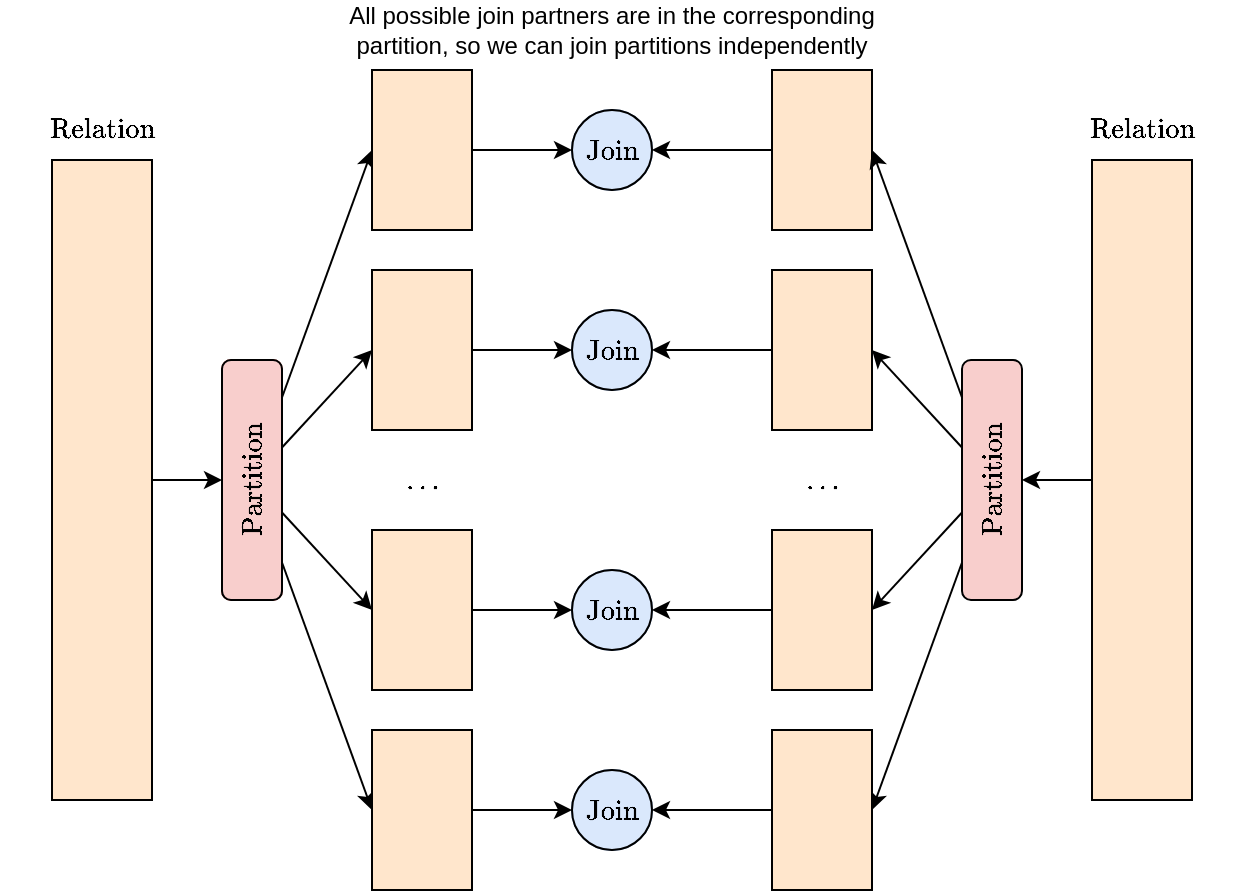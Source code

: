 <mxfile version="20.3.0" type="device"><diagram id="U-RrbLY_qbttS_rK7r1F" name="Page-1"><mxGraphModel dx="918" dy="1942" grid="1" gridSize="10" guides="1" tooltips="1" connect="1" arrows="1" fold="1" page="1" pageScale="1" pageWidth="827" pageHeight="1169" math="1" shadow="0"><root><mxCell id="0"/><mxCell id="1" parent="0"/><mxCell id="uCTUEcNzYWifnU7FAM1--35" style="edgeStyle=orthogonalEdgeStyle;rounded=0;orthogonalLoop=1;jettySize=auto;html=1;exitX=1;exitY=0.5;exitDx=0;exitDy=0;entryX=0.5;entryY=0;entryDx=0;entryDy=0;" parent="1" source="uCTUEcNzYWifnU7FAM1--1" target="uCTUEcNzYWifnU7FAM1--34" edge="1"><mxGeometry relative="1" as="geometry"/></mxCell><mxCell id="uCTUEcNzYWifnU7FAM1--1" value="" style="rounded=0;whiteSpace=wrap;html=1;fillColor=#ffe6cc;strokeColor=#d79b00;" parent="1" vertex="1"><mxGeometry x="40" y="55" width="50" height="320" as="geometry"/></mxCell><mxCell id="uCTUEcNzYWifnU7FAM1--23" style="edgeStyle=orthogonalEdgeStyle;rounded=0;orthogonalLoop=1;jettySize=auto;html=1;exitX=1;exitY=0.5;exitDx=0;exitDy=0;entryX=0;entryY=0.5;entryDx=0;entryDy=0;" parent="1" source="uCTUEcNzYWifnU7FAM1--2" target="uCTUEcNzYWifnU7FAM1--21" edge="1"><mxGeometry relative="1" as="geometry"/></mxCell><mxCell id="uCTUEcNzYWifnU7FAM1--2" value="" style="rounded=0;whiteSpace=wrap;html=1;fillColor=#ffe6cc;strokeColor=#d79b00;" parent="1" vertex="1"><mxGeometry x="200" y="10" width="50" height="80" as="geometry"/></mxCell><mxCell id="uCTUEcNzYWifnU7FAM1--19" style="edgeStyle=orthogonalEdgeStyle;rounded=0;orthogonalLoop=1;jettySize=auto;html=1;exitX=1;exitY=0.5;exitDx=0;exitDy=0;entryX=0;entryY=0.5;entryDx=0;entryDy=0;" parent="1" source="uCTUEcNzYWifnU7FAM1--3" target="uCTUEcNzYWifnU7FAM1--18" edge="1"><mxGeometry relative="1" as="geometry"/></mxCell><mxCell id="uCTUEcNzYWifnU7FAM1--3" value="" style="rounded=0;whiteSpace=wrap;html=1;fillColor=#ffe6cc;strokeColor=#d79b00;" parent="1" vertex="1"><mxGeometry x="200" y="110" width="50" height="80" as="geometry"/></mxCell><mxCell id="uCTUEcNzYWifnU7FAM1--13" style="edgeStyle=orthogonalEdgeStyle;rounded=0;orthogonalLoop=1;jettySize=auto;html=1;exitX=1;exitY=0.5;exitDx=0;exitDy=0;entryX=0;entryY=0.5;entryDx=0;entryDy=0;" parent="1" source="uCTUEcNzYWifnU7FAM1--5" target="uCTUEcNzYWifnU7FAM1--12" edge="1"><mxGeometry relative="1" as="geometry"/></mxCell><mxCell id="uCTUEcNzYWifnU7FAM1--5" value="" style="rounded=0;whiteSpace=wrap;html=1;fillColor=#ffe6cc;strokeColor=#d79b00;" parent="1" vertex="1"><mxGeometry x="200" y="240" width="50" height="80" as="geometry"/></mxCell><mxCell id="uCTUEcNzYWifnU7FAM1--22" style="edgeStyle=orthogonalEdgeStyle;rounded=0;orthogonalLoop=1;jettySize=auto;html=1;exitX=0;exitY=0.5;exitDx=0;exitDy=0;entryX=1;entryY=0.5;entryDx=0;entryDy=0;" parent="1" source="uCTUEcNzYWifnU7FAM1--6" target="uCTUEcNzYWifnU7FAM1--21" edge="1"><mxGeometry relative="1" as="geometry"/></mxCell><mxCell id="uCTUEcNzYWifnU7FAM1--6" value="" style="rounded=0;whiteSpace=wrap;html=1;fillColor=#ffe6cc;strokeColor=default;" parent="1" vertex="1"><mxGeometry x="400" y="10" width="50" height="80" as="geometry"/></mxCell><mxCell id="uCTUEcNzYWifnU7FAM1--20" style="edgeStyle=orthogonalEdgeStyle;rounded=0;orthogonalLoop=1;jettySize=auto;html=1;exitX=0;exitY=0.5;exitDx=0;exitDy=0;entryX=1;entryY=0.5;entryDx=0;entryDy=0;" parent="1" source="uCTUEcNzYWifnU7FAM1--7" target="uCTUEcNzYWifnU7FAM1--18" edge="1"><mxGeometry relative="1" as="geometry"/></mxCell><mxCell id="uCTUEcNzYWifnU7FAM1--7" value="" style="rounded=0;whiteSpace=wrap;html=1;fillColor=#ffe6cc;strokeColor=default;" parent="1" vertex="1"><mxGeometry x="400" y="110" width="50" height="80" as="geometry"/></mxCell><mxCell id="uCTUEcNzYWifnU7FAM1--14" style="edgeStyle=orthogonalEdgeStyle;rounded=0;orthogonalLoop=1;jettySize=auto;html=1;exitX=0;exitY=0.5;exitDx=0;exitDy=0;entryX=1;entryY=0.5;entryDx=0;entryDy=0;" parent="1" source="uCTUEcNzYWifnU7FAM1--9" target="uCTUEcNzYWifnU7FAM1--12" edge="1"><mxGeometry relative="1" as="geometry"/></mxCell><mxCell id="uCTUEcNzYWifnU7FAM1--9" value="" style="rounded=0;whiteSpace=wrap;html=1;fillColor=#ffe6cc;strokeColor=default;" parent="1" vertex="1"><mxGeometry x="400" y="240" width="50" height="80" as="geometry"/></mxCell><mxCell id="uCTUEcNzYWifnU7FAM1--42" style="edgeStyle=none;rounded=0;orthogonalLoop=1;jettySize=auto;html=1;exitX=0;exitY=0.5;exitDx=0;exitDy=0;entryX=0.5;entryY=1;entryDx=0;entryDy=0;" parent="1" source="uCTUEcNzYWifnU7FAM1--10" target="uCTUEcNzYWifnU7FAM1--41" edge="1"><mxGeometry relative="1" as="geometry"/></mxCell><mxCell id="uCTUEcNzYWifnU7FAM1--10" value="" style="rounded=0;whiteSpace=wrap;html=1;fillColor=#ffe6cc;strokeColor=default;" parent="1" vertex="1"><mxGeometry x="560" y="55" width="50" height="320" as="geometry"/></mxCell><mxCell id="uCTUEcNzYWifnU7FAM1--12" value="$$\text{Join}$$" style="ellipse;whiteSpace=wrap;html=1;aspect=fixed;fillColor=#dae8fc;strokeColor=#6c8ebf;" parent="1" vertex="1"><mxGeometry x="300" y="260" width="40" height="40" as="geometry"/></mxCell><mxCell id="uCTUEcNzYWifnU7FAM1--18" value="$$\text{Join}$$" style="ellipse;whiteSpace=wrap;html=1;aspect=fixed;fillColor=#dae8fc;strokeColor=#6c8ebf;" parent="1" vertex="1"><mxGeometry x="300" y="130" width="40" height="40" as="geometry"/></mxCell><mxCell id="uCTUEcNzYWifnU7FAM1--21" value="$$\text{Join}$$" style="ellipse;whiteSpace=wrap;html=1;aspect=fixed;fillColor=#dae8fc;strokeColor=#6c8ebf;" parent="1" vertex="1"><mxGeometry x="300" y="30" width="40" height="40" as="geometry"/></mxCell><mxCell id="uCTUEcNzYWifnU7FAM1--36" style="rounded=0;orthogonalLoop=1;jettySize=auto;html=1;entryX=0;entryY=0.5;entryDx=0;entryDy=0;" parent="1" source="uCTUEcNzYWifnU7FAM1--34" target="uCTUEcNzYWifnU7FAM1--5" edge="1"><mxGeometry relative="1" as="geometry"/></mxCell><mxCell id="uCTUEcNzYWifnU7FAM1--39" style="edgeStyle=none;rounded=0;orthogonalLoop=1;jettySize=auto;html=1;entryX=0;entryY=0.5;entryDx=0;entryDy=0;" parent="1" source="uCTUEcNzYWifnU7FAM1--34" target="uCTUEcNzYWifnU7FAM1--3" edge="1"><mxGeometry relative="1" as="geometry"/></mxCell><mxCell id="uCTUEcNzYWifnU7FAM1--40" style="edgeStyle=none;rounded=0;orthogonalLoop=1;jettySize=auto;html=1;entryX=0;entryY=0.5;entryDx=0;entryDy=0;" parent="1" source="uCTUEcNzYWifnU7FAM1--34" target="uCTUEcNzYWifnU7FAM1--2" edge="1"><mxGeometry relative="1" as="geometry"/></mxCell><mxCell id="uCTUEcNzYWifnU7FAM1--53" style="edgeStyle=none;rounded=0;orthogonalLoop=1;jettySize=auto;html=1;entryX=0;entryY=0.5;entryDx=0;entryDy=0;" parent="1" source="uCTUEcNzYWifnU7FAM1--34" target="uCTUEcNzYWifnU7FAM1--49" edge="1"><mxGeometry relative="1" as="geometry"/></mxCell><mxCell id="uCTUEcNzYWifnU7FAM1--34" value="$$\text{Partition}$$" style="rounded=1;whiteSpace=wrap;html=1;rotation=-90;fillColor=#f8cecc;strokeColor=#b85450;" parent="1" vertex="1"><mxGeometry x="80" y="200" width="120" height="30" as="geometry"/></mxCell><mxCell id="uCTUEcNzYWifnU7FAM1--43" style="edgeStyle=none;rounded=0;orthogonalLoop=1;jettySize=auto;html=1;entryX=1;entryY=0.5;entryDx=0;entryDy=0;" parent="1" source="uCTUEcNzYWifnU7FAM1--41" target="uCTUEcNzYWifnU7FAM1--7" edge="1"><mxGeometry relative="1" as="geometry"/></mxCell><mxCell id="uCTUEcNzYWifnU7FAM1--44" style="edgeStyle=none;rounded=0;orthogonalLoop=1;jettySize=auto;html=1;entryX=1;entryY=0.5;entryDx=0;entryDy=0;" parent="1" source="uCTUEcNzYWifnU7FAM1--41" target="uCTUEcNzYWifnU7FAM1--6" edge="1"><mxGeometry relative="1" as="geometry"><mxPoint x="480" y="170" as="sourcePoint"/></mxGeometry></mxCell><mxCell id="uCTUEcNzYWifnU7FAM1--45" style="edgeStyle=none;rounded=0;orthogonalLoop=1;jettySize=auto;html=1;entryX=1;entryY=0.5;entryDx=0;entryDy=0;" parent="1" source="uCTUEcNzYWifnU7FAM1--41" target="uCTUEcNzYWifnU7FAM1--9" edge="1"><mxGeometry relative="1" as="geometry"/></mxCell><mxCell id="uCTUEcNzYWifnU7FAM1--54" style="edgeStyle=none;rounded=0;orthogonalLoop=1;jettySize=auto;html=1;entryX=1;entryY=0.5;entryDx=0;entryDy=0;" parent="1" source="uCTUEcNzYWifnU7FAM1--41" target="uCTUEcNzYWifnU7FAM1--51" edge="1"><mxGeometry relative="1" as="geometry"/></mxCell><mxCell id="uCTUEcNzYWifnU7FAM1--41" value="$$\text{Partition}$$" style="rounded=1;whiteSpace=wrap;html=1;rotation=-90;fillColor=#f8cecc;strokeColor=default;" parent="1" vertex="1"><mxGeometry x="450" y="200" width="120" height="30" as="geometry"/></mxCell><mxCell id="uCTUEcNzYWifnU7FAM1--46" value="$$\dots$$" style="text;html=1;strokeColor=none;fillColor=none;align=center;verticalAlign=middle;whiteSpace=wrap;rounded=0;" parent="1" vertex="1"><mxGeometry x="195" y="200" width="60" height="30" as="geometry"/></mxCell><mxCell id="uCTUEcNzYWifnU7FAM1--47" value="$$\dots$$" style="text;html=1;strokeColor=none;fillColor=none;align=center;verticalAlign=middle;whiteSpace=wrap;rounded=0;" parent="1" vertex="1"><mxGeometry x="395" y="200" width="60" height="30" as="geometry"/></mxCell><mxCell id="uCTUEcNzYWifnU7FAM1--48" style="edgeStyle=orthogonalEdgeStyle;rounded=0;orthogonalLoop=1;jettySize=auto;html=1;exitX=1;exitY=0.5;exitDx=0;exitDy=0;entryX=0;entryY=0.5;entryDx=0;entryDy=0;" parent="1" source="uCTUEcNzYWifnU7FAM1--49" target="uCTUEcNzYWifnU7FAM1--52" edge="1"><mxGeometry relative="1" as="geometry"/></mxCell><mxCell id="uCTUEcNzYWifnU7FAM1--49" value="" style="rounded=0;whiteSpace=wrap;html=1;fillColor=#ffe6cc;strokeColor=#d79b00;" parent="1" vertex="1"><mxGeometry x="200" y="340" width="50" height="80" as="geometry"/></mxCell><mxCell id="uCTUEcNzYWifnU7FAM1--50" style="edgeStyle=orthogonalEdgeStyle;rounded=0;orthogonalLoop=1;jettySize=auto;html=1;exitX=0;exitY=0.5;exitDx=0;exitDy=0;entryX=1;entryY=0.5;entryDx=0;entryDy=0;" parent="1" source="uCTUEcNzYWifnU7FAM1--51" target="uCTUEcNzYWifnU7FAM1--52" edge="1"><mxGeometry relative="1" as="geometry"/></mxCell><mxCell id="uCTUEcNzYWifnU7FAM1--51" value="" style="rounded=0;whiteSpace=wrap;html=1;fillColor=#ffe6cc;strokeColor=#d79b00;" parent="1" vertex="1"><mxGeometry x="400" y="340" width="50" height="80" as="geometry"/></mxCell><mxCell id="uCTUEcNzYWifnU7FAM1--52" value="$$\text{Join}$$" style="ellipse;whiteSpace=wrap;html=1;aspect=fixed;fillColor=#dae8fc;strokeColor=#6c8ebf;" parent="1" vertex="1"><mxGeometry x="300" y="360" width="40" height="40" as="geometry"/></mxCell><mxCell id="uCTUEcNzYWifnU7FAM1--56" value="$$\text{Relation}$$" style="text;html=1;strokeColor=none;fillColor=none;align=center;verticalAlign=middle;whiteSpace=wrap;rounded=0;" parent="1" vertex="1"><mxGeometry x="35" y="25" width="60" height="30" as="geometry"/></mxCell><mxCell id="uCTUEcNzYWifnU7FAM1--57" value="$$\text{Relation}$$" style="text;html=1;strokeColor=none;fillColor=none;align=center;verticalAlign=middle;whiteSpace=wrap;rounded=0;" parent="1" vertex="1"><mxGeometry x="555" y="25" width="60" height="30" as="geometry"/></mxCell><mxCell id="uCTUEcNzYWifnU7FAM1--61" value="All possible join partners are in the corresponding partition, so we can join partitions independently" style="text;html=1;strokeColor=none;fillColor=none;align=center;verticalAlign=middle;whiteSpace=wrap;rounded=0;" parent="1" vertex="1"><mxGeometry x="185" y="-20" width="270" height="20" as="geometry"/></mxCell><mxCell id="jILdHywOSXRyE0qaSfI7-2" value="" style="rounded=0;whiteSpace=wrap;html=1;fillColor=#ffe6cc;strokeColor=default;" vertex="1" parent="1"><mxGeometry x="40" y="55" width="50" height="320" as="geometry"/></mxCell><mxCell id="jILdHywOSXRyE0qaSfI7-3" value="$$\text{Partition}$$" style="rounded=1;whiteSpace=wrap;html=1;rotation=-90;fillColor=#f8cecc;strokeColor=default;" vertex="1" parent="1"><mxGeometry x="80" y="200" width="120" height="30" as="geometry"/></mxCell><mxCell id="jILdHywOSXRyE0qaSfI7-4" value="" style="rounded=0;whiteSpace=wrap;html=1;fillColor=#ffe6cc;strokeColor=default;" vertex="1" parent="1"><mxGeometry x="200" y="240" width="50" height="80" as="geometry"/></mxCell><mxCell id="jILdHywOSXRyE0qaSfI7-5" value="" style="rounded=0;whiteSpace=wrap;html=1;fillColor=#ffe6cc;strokeColor=default;" vertex="1" parent="1"><mxGeometry x="200" y="110" width="50" height="80" as="geometry"/></mxCell><mxCell id="jILdHywOSXRyE0qaSfI7-6" value="" style="rounded=0;whiteSpace=wrap;html=1;fillColor=#ffe6cc;strokeColor=default;" vertex="1" parent="1"><mxGeometry x="200" y="10" width="50" height="80" as="geometry"/></mxCell><mxCell id="jILdHywOSXRyE0qaSfI7-7" value="$$\text{Join}$$" style="ellipse;whiteSpace=wrap;html=1;aspect=fixed;fillColor=#dae8fc;strokeColor=default;" vertex="1" parent="1"><mxGeometry x="300" y="30" width="40" height="40" as="geometry"/></mxCell><mxCell id="jILdHywOSXRyE0qaSfI7-8" value="$$\text{Join}$$" style="ellipse;whiteSpace=wrap;html=1;aspect=fixed;fillColor=#dae8fc;strokeColor=default;" vertex="1" parent="1"><mxGeometry x="300" y="130" width="40" height="40" as="geometry"/></mxCell><mxCell id="jILdHywOSXRyE0qaSfI7-9" value="$$\text{Join}$$" style="ellipse;whiteSpace=wrap;html=1;aspect=fixed;fillColor=#dae8fc;strokeColor=default;" vertex="1" parent="1"><mxGeometry x="300" y="260" width="40" height="40" as="geometry"/></mxCell><mxCell id="jILdHywOSXRyE0qaSfI7-10" value="" style="rounded=0;whiteSpace=wrap;html=1;fillColor=#ffe6cc;strokeColor=default;" vertex="1" parent="1"><mxGeometry x="200" y="340" width="50" height="80" as="geometry"/></mxCell><mxCell id="jILdHywOSXRyE0qaSfI7-11" value="$$\text{Join}$$" style="ellipse;whiteSpace=wrap;html=1;aspect=fixed;fillColor=#dae8fc;strokeColor=default;" vertex="1" parent="1"><mxGeometry x="300" y="360" width="40" height="40" as="geometry"/></mxCell><mxCell id="jILdHywOSXRyE0qaSfI7-12" value="" style="rounded=0;whiteSpace=wrap;html=1;fillColor=#ffe6cc;strokeColor=default;" vertex="1" parent="1"><mxGeometry x="400" y="340" width="50" height="80" as="geometry"/></mxCell></root></mxGraphModel></diagram></mxfile>